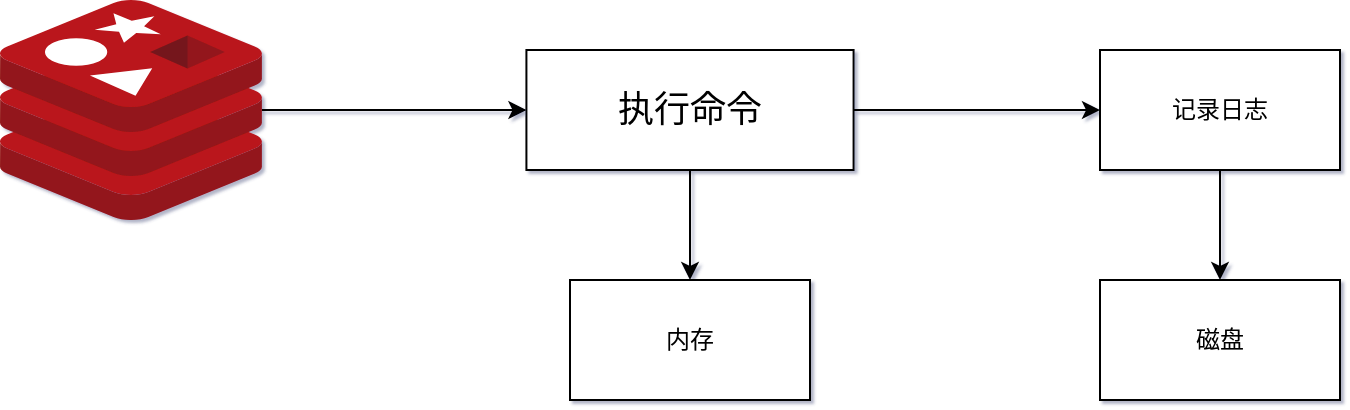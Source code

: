 <mxfile version="14.8.1" type="github">
  <diagram id="5CMAaAWv4veqY2dORFw-" name="第 1 页">
    <mxGraphModel dx="1038" dy="600" grid="1" gridSize="10" guides="1" tooltips="1" connect="1" arrows="1" fold="1" page="1" pageScale="1" pageWidth="827" pageHeight="1169" math="0" shadow="1">
      <root>
        <mxCell id="0" />
        <mxCell id="1" parent="0" />
        <mxCell id="3Ef4jTvt22rPcxo2j9ch-7" value="" style="edgeStyle=orthogonalEdgeStyle;rounded=0;orthogonalLoop=1;jettySize=auto;html=1;" edge="1" parent="1" source="3Ef4jTvt22rPcxo2j9ch-1" target="3Ef4jTvt22rPcxo2j9ch-6">
          <mxGeometry relative="1" as="geometry" />
        </mxCell>
        <mxCell id="3Ef4jTvt22rPcxo2j9ch-1" value="" style="aspect=fixed;html=1;points=[];align=center;image;fontSize=12;image=img/lib/mscae/Cache_Redis_Product.svg;" vertex="1" parent="1">
          <mxGeometry x="50" y="250" width="130.95" height="110" as="geometry" />
        </mxCell>
        <mxCell id="3Ef4jTvt22rPcxo2j9ch-11" value="" style="edgeStyle=orthogonalEdgeStyle;rounded=0;orthogonalLoop=1;jettySize=auto;html=1;fontSize=18;" edge="1" parent="1" source="3Ef4jTvt22rPcxo2j9ch-6" target="3Ef4jTvt22rPcxo2j9ch-10">
          <mxGeometry relative="1" as="geometry" />
        </mxCell>
        <mxCell id="3Ef4jTvt22rPcxo2j9ch-13" value="" style="edgeStyle=orthogonalEdgeStyle;rounded=0;orthogonalLoop=1;jettySize=auto;html=1;fontSize=18;" edge="1" parent="1" source="3Ef4jTvt22rPcxo2j9ch-6" target="3Ef4jTvt22rPcxo2j9ch-12">
          <mxGeometry relative="1" as="geometry" />
        </mxCell>
        <mxCell id="3Ef4jTvt22rPcxo2j9ch-6" value="&lt;span style=&quot;font-family: &amp;#34;helvetica&amp;#34; ; font-size: 18px&quot;&gt;执行命令&lt;/span&gt;" style="whiteSpace=wrap;html=1;verticalAlign=middle;labelBackgroundColor=white;" vertex="1" parent="1">
          <mxGeometry x="313.21" y="275" width="163.58" height="60" as="geometry" />
        </mxCell>
        <mxCell id="3Ef4jTvt22rPcxo2j9ch-10" value="内存" style="whiteSpace=wrap;html=1;verticalAlign=middle;labelBackgroundColor=white;" vertex="1" parent="1">
          <mxGeometry x="335.0" y="390" width="120" height="60" as="geometry" />
        </mxCell>
        <mxCell id="3Ef4jTvt22rPcxo2j9ch-15" value="" style="edgeStyle=orthogonalEdgeStyle;rounded=0;orthogonalLoop=1;jettySize=auto;html=1;fontSize=18;" edge="1" parent="1" source="3Ef4jTvt22rPcxo2j9ch-12" target="3Ef4jTvt22rPcxo2j9ch-14">
          <mxGeometry relative="1" as="geometry" />
        </mxCell>
        <mxCell id="3Ef4jTvt22rPcxo2j9ch-12" value="记录日志" style="whiteSpace=wrap;html=1;labelBackgroundColor=white;" vertex="1" parent="1">
          <mxGeometry x="600" y="275" width="120" height="60" as="geometry" />
        </mxCell>
        <mxCell id="3Ef4jTvt22rPcxo2j9ch-14" value="磁盘" style="whiteSpace=wrap;html=1;labelBackgroundColor=white;" vertex="1" parent="1">
          <mxGeometry x="600" y="390" width="120" height="60" as="geometry" />
        </mxCell>
      </root>
    </mxGraphModel>
  </diagram>
</mxfile>
